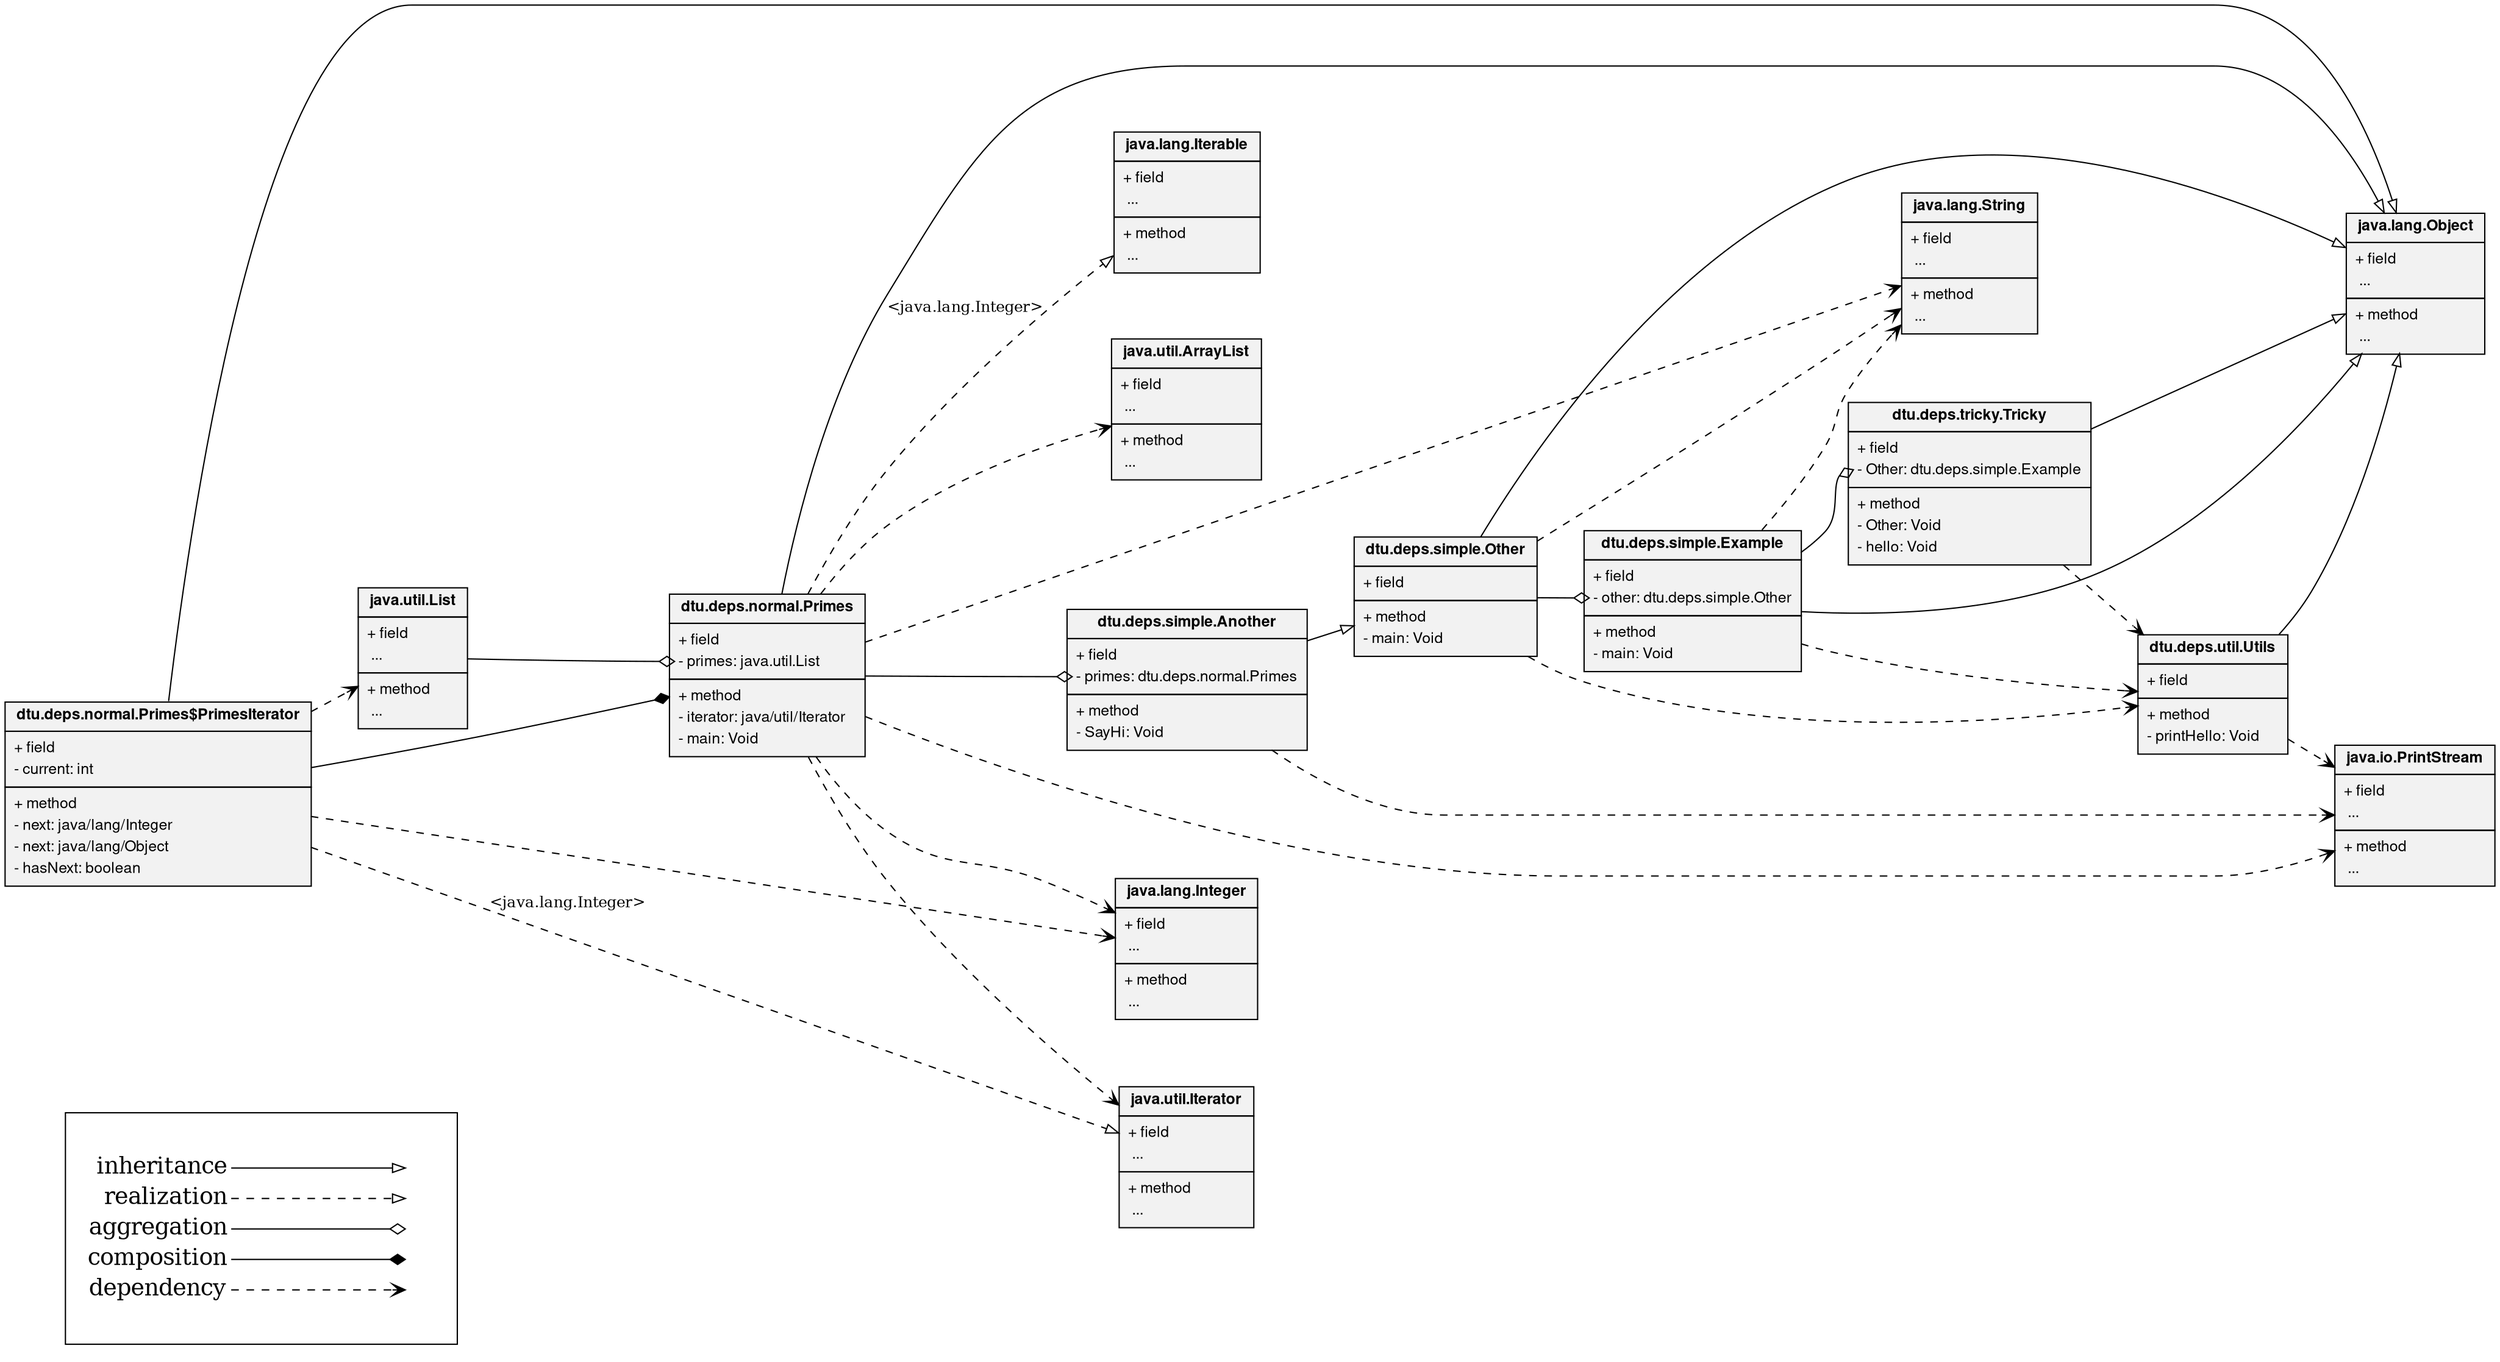 
        digraph Class_Diagram {
        ratio = 0.5
        graph [
		labelloc="t"
		fontname="Helvetica,Arial,sans-serif"
	]
        rankdir=LR
        node [shape=plaintext fontsize = "18"]
        subgraph cluster_01 { 
            
            label=""
            key [label=<<table border="0" cellpadding="2" cellspacing="0" cellborder="0">
            <tr><td align="right" port="i1">inheritance</td></tr>
            <tr><td align="right" port="i2">realization</td></tr>
            <tr><td align="right" port="i3">aggregation</td></tr>
            <tr><td align="right" port="i4">composition</td></tr>
            <tr><td align="right" port="i5">dependency</td></tr>
            </table>>]
            key2 [label=<<table border="0" cellpadding="2" cellspacing="0" cellborder="0">
            <tr><td port="i1">&nbsp;</td></tr>
            <tr><td port="i2">&nbsp;</td></tr>
            <tr><td port="i3">&nbsp;</td></tr>
            <tr><td port="i4">&nbsp;</td></tr>
            <tr><td port="i5">&nbsp;</td></tr>
            </table>>]
            key:i1:e -> key2:i1:w [arrowhead=empty style=""]
            key:i2:e -> key2:i2:w [arrowhead=empty style=dashed]
            key:i3:e -> key2:i3:w [arrowhead=odiamond style=""]
            key:i4:e -> key2:i4:w [arrowhead=diamond style=""]
            key:i5:e -> key2:i5:w [arrowhead=vee style=dashed]
    }
        node [
        fontsize = "12"
		fontname="Helvetica,Arial,sans-serif"
		shape=record
		style=filled
		fillcolor=gray95
	]
    
                        x0 [
                            shape=plain
                            label=<<table border="0" cellborder="1" cellspacing="0" cellpadding="4">
                                <tr> <td> <b>dtu.deps.normal.Primes$PrimesIterator</b> </td> </tr>
                                <tr> <td>
                                    <table border="0" cellborder="0" cellspacing="0" >
                                        <tr> <td align="left" >+ field</td> </tr>
                                        <tr> <td port="current" align="left" >- current: int</td> </tr>
                                    </table>
                                </td> </tr>
                                <tr> <td>
                                    <table border="0" cellborder="0" cellspacing="0" >
                                        <tr> <td align="left" >+ method</td> </tr>
                                        <tr> <td align="left" >- next: java/lang/Integer</td> </tr><tr> <td align="left" >- next: java/lang/Object</td> </tr><tr> <td align="left" >- hasNext: boolean</td> </tr>
                                    </table>
                                </td> </tr>
                            </table>>
                        ]


                        x1 [
                            shape=plain
                            label=<<table border="0" cellborder="1" cellspacing="0" cellpadding="4">
                                <tr> <td> <b>dtu.deps.util.Utils</b> </td> </tr>
                                <tr> <td>
                                    <table border="0" cellborder="0" cellspacing="0" >
                                        <tr> <td align="left" >+ field</td> </tr>
                                        
                                    </table>
                                </td> </tr>
                                <tr> <td>
                                    <table border="0" cellborder="0" cellspacing="0" >
                                        <tr> <td align="left" >+ method</td> </tr>
                                        <tr> <td align="left" >- printHello: Void</td> </tr>
                                    </table>
                                </td> </tr>
                            </table>>
                        ]


                        x2 [
                            shape=plain
                            label=<<table border="0" cellborder="1" cellspacing="0" cellpadding="4">
                                <tr> <td> <b>dtu.deps.normal.Primes</b> </td> </tr>
                                <tr> <td>
                                    <table border="0" cellborder="0" cellspacing="0" >
                                        <tr> <td align="left" >+ field</td> </tr>
                                        <tr> <td port="primes" align="left" >- primes: java.util.List</td> </tr>
                                    </table>
                                </td> </tr>
                                <tr> <td>
                                    <table border="0" cellborder="0" cellspacing="0" >
                                        <tr> <td align="left" >+ method</td> </tr>
                                        <tr> <td align="left" >- iterator: java/util/Iterator</td> </tr><tr> <td align="left" >- main: Void</td> </tr>
                                    </table>
                                </td> </tr>
                            </table>>
                        ]


                        x3 [
                            shape=plain
                            label=<<table border="0" cellborder="1" cellspacing="0" cellpadding="4">
                                <tr> <td> <b>dtu.deps.simple.Another</b> </td> </tr>
                                <tr> <td>
                                    <table border="0" cellborder="0" cellspacing="0" >
                                        <tr> <td align="left" >+ field</td> </tr>
                                        <tr> <td port="primes" align="left" >- primes: dtu.deps.normal.Primes</td> </tr>
                                    </table>
                                </td> </tr>
                                <tr> <td>
                                    <table border="0" cellborder="0" cellspacing="0" >
                                        <tr> <td align="left" >+ method</td> </tr>
                                        <tr> <td align="left" >- SayHi: Void</td> </tr>
                                    </table>
                                </td> </tr>
                            </table>>
                        ]


                        x4 [
                            shape=plain
                            label=<<table border="0" cellborder="1" cellspacing="0" cellpadding="4">
                                <tr> <td> <b>dtu.deps.tricky.Tricky</b> </td> </tr>
                                <tr> <td>
                                    <table border="0" cellborder="0" cellspacing="0" >
                                        <tr> <td align="left" >+ field</td> </tr>
                                        <tr> <td port="Other" align="left" >- Other: dtu.deps.simple.Example</td> </tr>
                                    </table>
                                </td> </tr>
                                <tr> <td>
                                    <table border="0" cellborder="0" cellspacing="0" >
                                        <tr> <td align="left" >+ method</td> </tr>
                                        <tr> <td align="left" >- Other: Void</td> </tr><tr> <td align="left" >- hello: Void</td> </tr>
                                    </table>
                                </td> </tr>
                            </table>>
                        ]


                        x5 [
                            shape=plain
                            label=<<table border="0" cellborder="1" cellspacing="0" cellpadding="4">
                                <tr> <td> <b>dtu.deps.simple.Example</b> </td> </tr>
                                <tr> <td>
                                    <table border="0" cellborder="0" cellspacing="0" >
                                        <tr> <td align="left" >+ field</td> </tr>
                                        <tr> <td port="other" align="left" >- other: dtu.deps.simple.Other</td> </tr>
                                    </table>
                                </td> </tr>
                                <tr> <td>
                                    <table border="0" cellborder="0" cellspacing="0" >
                                        <tr> <td align="left" >+ method</td> </tr>
                                        <tr> <td align="left" >- main: Void</td> </tr>
                                    </table>
                                </td> </tr>
                            </table>>
                        ]


                        x6 [
                            shape=plain
                            label=<<table border="0" cellborder="1" cellspacing="0" cellpadding="4">
                                <tr> <td> <b>dtu.deps.simple.Other</b> </td> </tr>
                                <tr> <td>
                                    <table border="0" cellborder="0" cellspacing="0" >
                                        <tr> <td align="left" >+ field</td> </tr>
                                        
                                    </table>
                                </td> </tr>
                                <tr> <td>
                                    <table border="0" cellborder="0" cellspacing="0" >
                                        <tr> <td align="left" >+ method</td> </tr>
                                        <tr> <td align="left" >- main: Void</td> </tr>
                                    </table>
                                </td> </tr>
                            </table>>
                        ]


                        x7 [
                            shape=plain
                            label=<<table border="0" cellborder="1" cellspacing="0" cellpadding="4">
                                <tr> <td> <b>java.lang.Object</b> </td> </tr>
                                <tr> <td>
                                    <table border="0" cellborder="0" cellspacing="0" >
                                        <tr> <td align="left" >+ field</td> </tr>
                                        <tr> <td align="left" > ... </td> </tr>
                                    </table>
                                </td> </tr>
                                <tr> <td>
                                    <table border="0" cellborder="0" cellspacing="0" >
                                        <tr> <td align="left" >+ method</td> </tr>
                                        <tr> <td align="left" > ... </td> </tr>
                                    </table>
                                </td> </tr>
                            </table>>
                        ]


                        x8 [
                            shape=plain
                            label=<<table border="0" cellborder="1" cellspacing="0" cellpadding="4">
                                <tr> <td> <b>java.util.Iterator</b> </td> </tr>
                                <tr> <td>
                                    <table border="0" cellborder="0" cellspacing="0" >
                                        <tr> <td align="left" >+ field</td> </tr>
                                        <tr> <td align="left" > ... </td> </tr>
                                    </table>
                                </td> </tr>
                                <tr> <td>
                                    <table border="0" cellborder="0" cellspacing="0" >
                                        <tr> <td align="left" >+ method</td> </tr>
                                        <tr> <td align="left" > ... </td> </tr>
                                    </table>
                                </td> </tr>
                            </table>>
                        ]


                        x9 [
                            shape=plain
                            label=<<table border="0" cellborder="1" cellspacing="0" cellpadding="4">
                                <tr> <td> <b>java.lang.Integer</b> </td> </tr>
                                <tr> <td>
                                    <table border="0" cellborder="0" cellspacing="0" >
                                        <tr> <td align="left" >+ field</td> </tr>
                                        <tr> <td align="left" > ... </td> </tr>
                                    </table>
                                </td> </tr>
                                <tr> <td>
                                    <table border="0" cellborder="0" cellspacing="0" >
                                        <tr> <td align="left" >+ method</td> </tr>
                                        <tr> <td align="left" > ... </td> </tr>
                                    </table>
                                </td> </tr>
                            </table>>
                        ]


                        x10 [
                            shape=plain
                            label=<<table border="0" cellborder="1" cellspacing="0" cellpadding="4">
                                <tr> <td> <b>java.util.List</b> </td> </tr>
                                <tr> <td>
                                    <table border="0" cellborder="0" cellspacing="0" >
                                        <tr> <td align="left" >+ field</td> </tr>
                                        <tr> <td align="left" > ... </td> </tr>
                                    </table>
                                </td> </tr>
                                <tr> <td>
                                    <table border="0" cellborder="0" cellspacing="0" >
                                        <tr> <td align="left" >+ method</td> </tr>
                                        <tr> <td align="left" > ... </td> </tr>
                                    </table>
                                </td> </tr>
                            </table>>
                        ]


                        x11 [
                            shape=plain
                            label=<<table border="0" cellborder="1" cellspacing="0" cellpadding="4">
                                <tr> <td> <b>java.io.PrintStream</b> </td> </tr>
                                <tr> <td>
                                    <table border="0" cellborder="0" cellspacing="0" >
                                        <tr> <td align="left" >+ field</td> </tr>
                                        <tr> <td align="left" > ... </td> </tr>
                                    </table>
                                </td> </tr>
                                <tr> <td>
                                    <table border="0" cellborder="0" cellspacing="0" >
                                        <tr> <td align="left" >+ method</td> </tr>
                                        <tr> <td align="left" > ... </td> </tr>
                                    </table>
                                </td> </tr>
                            </table>>
                        ]


                        x12 [
                            shape=plain
                            label=<<table border="0" cellborder="1" cellspacing="0" cellpadding="4">
                                <tr> <td> <b>java.lang.Iterable</b> </td> </tr>
                                <tr> <td>
                                    <table border="0" cellborder="0" cellspacing="0" >
                                        <tr> <td align="left" >+ field</td> </tr>
                                        <tr> <td align="left" > ... </td> </tr>
                                    </table>
                                </td> </tr>
                                <tr> <td>
                                    <table border="0" cellborder="0" cellspacing="0" >
                                        <tr> <td align="left" >+ method</td> </tr>
                                        <tr> <td align="left" > ... </td> </tr>
                                    </table>
                                </td> </tr>
                            </table>>
                        ]


                        x13 [
                            shape=plain
                            label=<<table border="0" cellborder="1" cellspacing="0" cellpadding="4">
                                <tr> <td> <b>java.lang.String</b> </td> </tr>
                                <tr> <td>
                                    <table border="0" cellborder="0" cellspacing="0" >
                                        <tr> <td align="left" >+ field</td> </tr>
                                        <tr> <td align="left" > ... </td> </tr>
                                    </table>
                                </td> </tr>
                                <tr> <td>
                                    <table border="0" cellborder="0" cellspacing="0" >
                                        <tr> <td align="left" >+ method</td> </tr>
                                        <tr> <td align="left" > ... </td> </tr>
                                    </table>
                                </td> </tr>
                            </table>>
                        ]


                        x14 [
                            shape=plain
                            label=<<table border="0" cellborder="1" cellspacing="0" cellpadding="4">
                                <tr> <td> <b>java.util.ArrayList</b> </td> </tr>
                                <tr> <td>
                                    <table border="0" cellborder="0" cellspacing="0" >
                                        <tr> <td align="left" >+ field</td> </tr>
                                        <tr> <td align="left" > ... </td> </tr>
                                    </table>
                                </td> </tr>
                                <tr> <td>
                                    <table border="0" cellborder="0" cellspacing="0" >
                                        <tr> <td align="left" >+ method</td> </tr>
                                        <tr> <td align="left" > ... </td> </tr>
                                    </table>
                                </td> </tr>
                            </table>>
                        ]


                    edge [arrowhead=empty style=""]
                    x0 -> x7

                    edge [arrowhead=empty style=dashed fontsize = "12"]
                    x0 -> x8 [label = <&lt;java.lang.Integer&gt;>]

                    edge [arrowhead=vee style=dashed]
                    x0 -> x10

                    edge [arrowhead=vee style=dashed]
                    x0 -> x9

                    edge [arrowhead=empty style=""]
                    x1 -> x7

                    edge [arrowhead=vee style=dashed]
                    x1 -> x11

                    edge [arrowhead=empty style=""]
                    x2 -> x7

                    edge [arrowhead=empty style=dashed fontsize = "12"]
                    x2 -> x12 [label = <&lt;java.lang.Integer&gt;>]

                    edge [arrowhead=odiamond style=""]
                    x10 -> x2:primes

                    edge [arrowhead=diamond style=""]
                    x0 -> x2

                    edge [arrowhead=vee style=dashed]
                    x2 -> x8

                    edge [arrowhead=vee style=dashed]
                    x2 -> x13

                    edge [arrowhead=vee style=dashed]
                    x2 -> x11

                    edge [arrowhead=vee style=dashed]
                    x2 -> x14

                    edge [arrowhead=vee style=dashed]
                    x2 -> x9

                    edge [arrowhead=empty style=""]
                    x3 -> x6

                    edge [arrowhead=odiamond style=""]
                    x2 -> x3:primes

                    edge [arrowhead=vee style=dashed]
                    x3 -> x11

                    edge [arrowhead=empty style=""]
                    x4 -> x7

                    edge [arrowhead=odiamond style=""]
                    x5 -> x4:Other

                    edge [arrowhead=vee style=dashed]
                    x4 -> x1

                    edge [arrowhead=empty style=""]
                    x5 -> x7

                    edge [arrowhead=odiamond style=""]
                    x6 -> x5:other

                    edge [arrowhead=vee style=dashed]
                    x5 -> x13

                    edge [arrowhead=vee style=dashed]
                    x5 -> x1

                    edge [arrowhead=empty style=""]
                    x6 -> x7

                    edge [arrowhead=vee style=dashed]
                    x6 -> x13

                    edge [arrowhead=vee style=dashed]
                    x6 -> x1
}